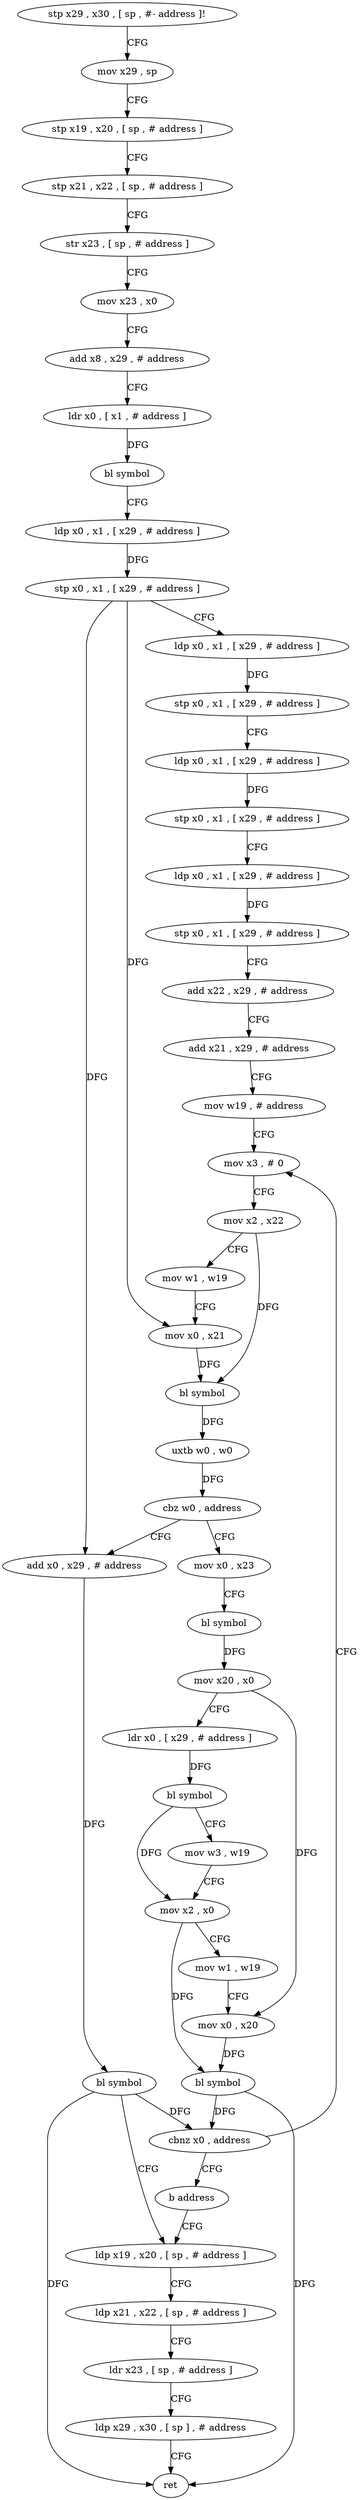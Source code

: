 digraph "func" {
"88476" [label = "stp x29 , x30 , [ sp , #- address ]!" ]
"88480" [label = "mov x29 , sp" ]
"88484" [label = "stp x19 , x20 , [ sp , # address ]" ]
"88488" [label = "stp x21 , x22 , [ sp , # address ]" ]
"88492" [label = "str x23 , [ sp , # address ]" ]
"88496" [label = "mov x23 , x0" ]
"88500" [label = "add x8 , x29 , # address" ]
"88504" [label = "ldr x0 , [ x1 , # address ]" ]
"88508" [label = "bl symbol" ]
"88512" [label = "ldp x0 , x1 , [ x29 , # address ]" ]
"88516" [label = "stp x0 , x1 , [ x29 , # address ]" ]
"88520" [label = "ldp x0 , x1 , [ x29 , # address ]" ]
"88524" [label = "stp x0 , x1 , [ x29 , # address ]" ]
"88528" [label = "ldp x0 , x1 , [ x29 , # address ]" ]
"88532" [label = "stp x0 , x1 , [ x29 , # address ]" ]
"88536" [label = "ldp x0 , x1 , [ x29 , # address ]" ]
"88540" [label = "stp x0 , x1 , [ x29 , # address ]" ]
"88544" [label = "add x22 , x29 , # address" ]
"88548" [label = "add x21 , x29 , # address" ]
"88552" [label = "mov w19 , # address" ]
"88556" [label = "mov x3 , # 0" ]
"88632" [label = "add x0 , x29 , # address" ]
"88636" [label = "bl symbol" ]
"88640" [label = "ldp x19 , x20 , [ sp , # address ]" ]
"88584" [label = "mov x0 , x23" ]
"88588" [label = "bl symbol" ]
"88592" [label = "mov x20 , x0" ]
"88596" [label = "ldr x0 , [ x29 , # address ]" ]
"88600" [label = "bl symbol" ]
"88604" [label = "mov w3 , w19" ]
"88608" [label = "mov x2 , x0" ]
"88612" [label = "mov w1 , w19" ]
"88616" [label = "mov x0 , x20" ]
"88620" [label = "bl symbol" ]
"88624" [label = "cbnz x0 , address" ]
"88628" [label = "b address" ]
"88560" [label = "mov x2 , x22" ]
"88564" [label = "mov w1 , w19" ]
"88568" [label = "mov x0 , x21" ]
"88572" [label = "bl symbol" ]
"88576" [label = "uxtb w0 , w0" ]
"88580" [label = "cbz w0 , address" ]
"88644" [label = "ldp x21 , x22 , [ sp , # address ]" ]
"88648" [label = "ldr x23 , [ sp , # address ]" ]
"88652" [label = "ldp x29 , x30 , [ sp ] , # address" ]
"88656" [label = "ret" ]
"88476" -> "88480" [ label = "CFG" ]
"88480" -> "88484" [ label = "CFG" ]
"88484" -> "88488" [ label = "CFG" ]
"88488" -> "88492" [ label = "CFG" ]
"88492" -> "88496" [ label = "CFG" ]
"88496" -> "88500" [ label = "CFG" ]
"88500" -> "88504" [ label = "CFG" ]
"88504" -> "88508" [ label = "DFG" ]
"88508" -> "88512" [ label = "CFG" ]
"88512" -> "88516" [ label = "DFG" ]
"88516" -> "88520" [ label = "CFG" ]
"88516" -> "88568" [ label = "DFG" ]
"88516" -> "88632" [ label = "DFG" ]
"88520" -> "88524" [ label = "DFG" ]
"88524" -> "88528" [ label = "CFG" ]
"88528" -> "88532" [ label = "DFG" ]
"88532" -> "88536" [ label = "CFG" ]
"88536" -> "88540" [ label = "DFG" ]
"88540" -> "88544" [ label = "CFG" ]
"88544" -> "88548" [ label = "CFG" ]
"88548" -> "88552" [ label = "CFG" ]
"88552" -> "88556" [ label = "CFG" ]
"88556" -> "88560" [ label = "CFG" ]
"88632" -> "88636" [ label = "DFG" ]
"88636" -> "88640" [ label = "CFG" ]
"88636" -> "88624" [ label = "DFG" ]
"88636" -> "88656" [ label = "DFG" ]
"88640" -> "88644" [ label = "CFG" ]
"88584" -> "88588" [ label = "CFG" ]
"88588" -> "88592" [ label = "DFG" ]
"88592" -> "88596" [ label = "CFG" ]
"88592" -> "88616" [ label = "DFG" ]
"88596" -> "88600" [ label = "DFG" ]
"88600" -> "88604" [ label = "CFG" ]
"88600" -> "88608" [ label = "DFG" ]
"88604" -> "88608" [ label = "CFG" ]
"88608" -> "88612" [ label = "CFG" ]
"88608" -> "88620" [ label = "DFG" ]
"88612" -> "88616" [ label = "CFG" ]
"88616" -> "88620" [ label = "DFG" ]
"88620" -> "88624" [ label = "DFG" ]
"88620" -> "88656" [ label = "DFG" ]
"88624" -> "88556" [ label = "CFG" ]
"88624" -> "88628" [ label = "CFG" ]
"88628" -> "88640" [ label = "CFG" ]
"88560" -> "88564" [ label = "CFG" ]
"88560" -> "88572" [ label = "DFG" ]
"88564" -> "88568" [ label = "CFG" ]
"88568" -> "88572" [ label = "DFG" ]
"88572" -> "88576" [ label = "DFG" ]
"88576" -> "88580" [ label = "DFG" ]
"88580" -> "88632" [ label = "CFG" ]
"88580" -> "88584" [ label = "CFG" ]
"88644" -> "88648" [ label = "CFG" ]
"88648" -> "88652" [ label = "CFG" ]
"88652" -> "88656" [ label = "CFG" ]
}
